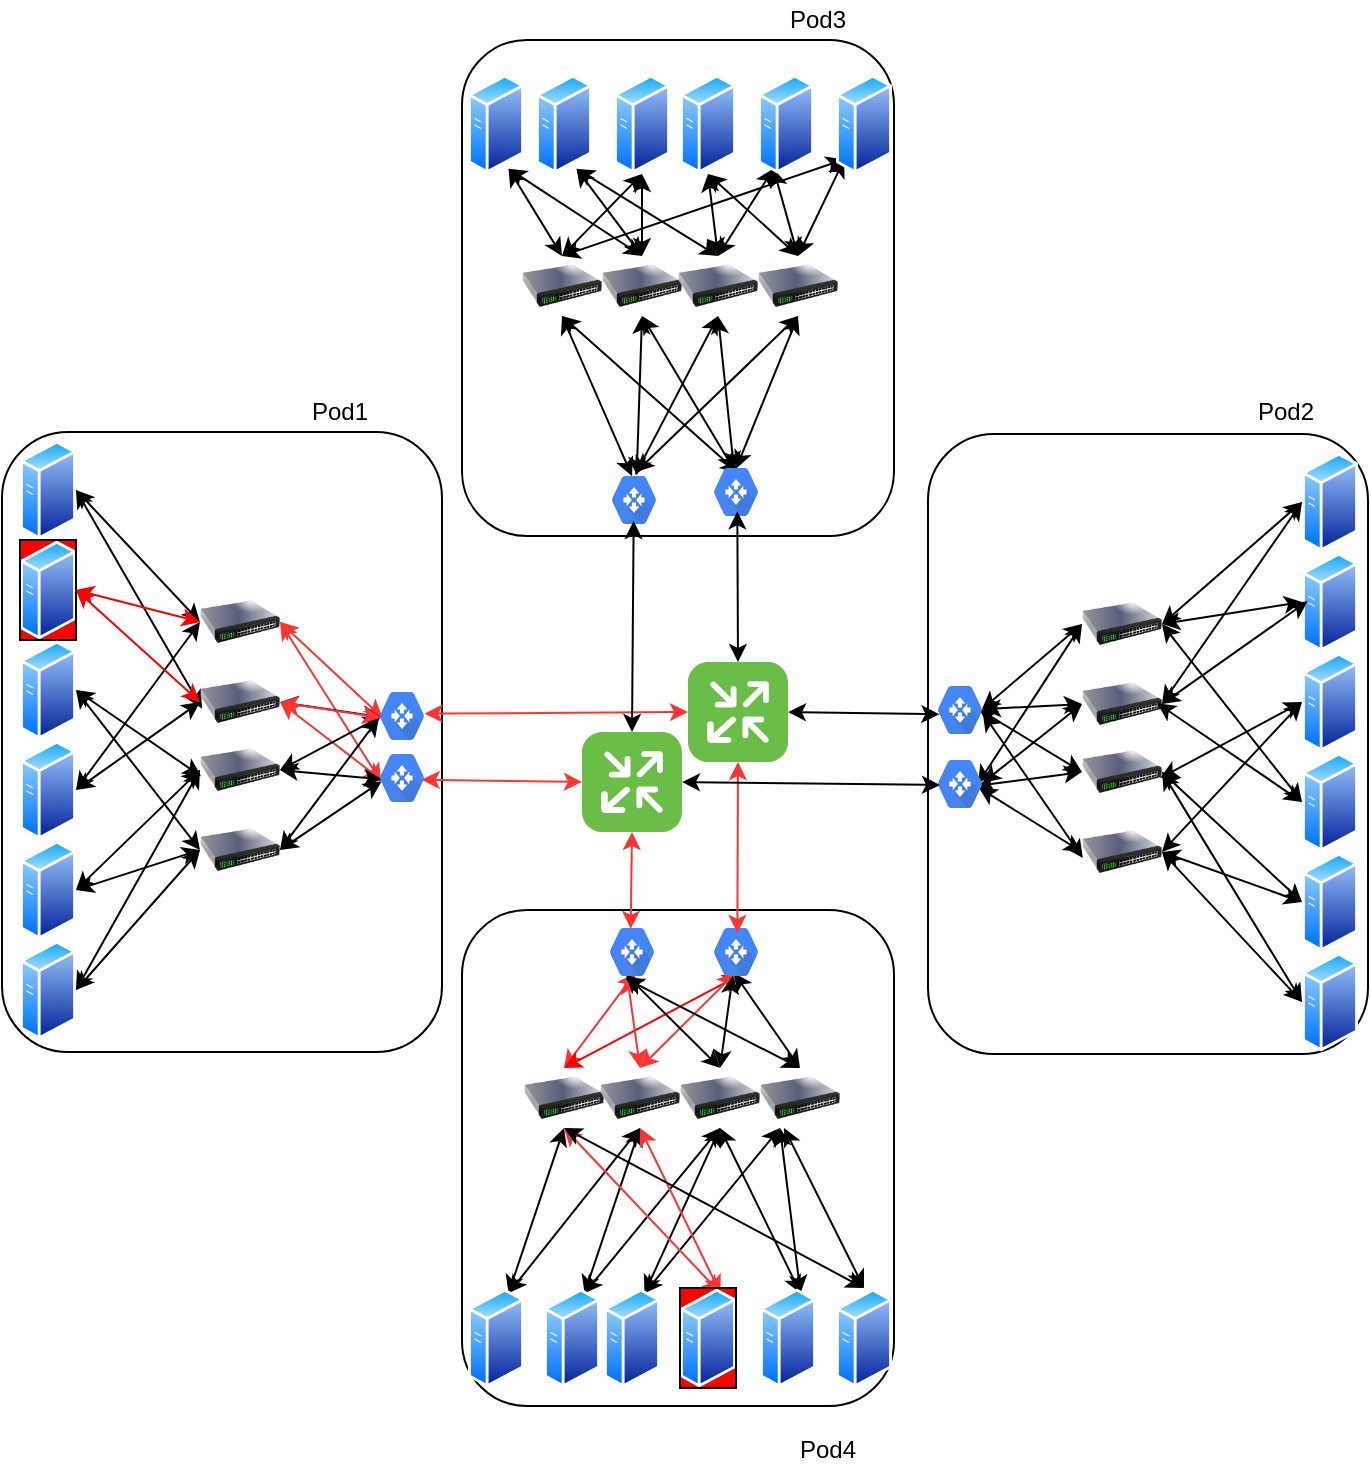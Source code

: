 <mxfile version="12.9.14" type="github"><diagram id="LazZ0856AOgm0Mk0mkKB" name="Page-1"><mxGraphModel dx="766" dy="450" grid="1" gridSize="10" guides="1" tooltips="1" connect="1" arrows="1" fold="1" page="1" pageScale="1" pageWidth="1100" pageHeight="850" math="0" shadow="0"><root><mxCell id="0"/><mxCell id="1" parent="0"/><mxCell id="WldnCuO-J827jdbrV1-G-248" value="" style="rounded=1;whiteSpace=wrap;html=1;fillColor=none;" parent="1" vertex="1"><mxGeometry x="635" y="262" width="220" height="310" as="geometry"/></mxCell><mxCell id="WldnCuO-J827jdbrV1-G-257" value="" style="rounded=1;whiteSpace=wrap;html=1;fillColor=none;" parent="1" vertex="1"><mxGeometry x="402" y="500" width="216" height="248" as="geometry"/></mxCell><mxCell id="WldnCuO-J827jdbrV1-G-247" value="" style="rounded=1;whiteSpace=wrap;html=1;fillColor=none;" parent="1" vertex="1"><mxGeometry x="172" y="261" width="220" height="310" as="geometry"/></mxCell><mxCell id="WldnCuO-J827jdbrV1-G-259" value="" style="rounded=1;whiteSpace=wrap;html=1;fillColor=none;" parent="1" vertex="1"><mxGeometry x="402" y="65" width="216" height="248" as="geometry"/></mxCell><mxCell id="WldnCuO-J827jdbrV1-G-24" style="rounded=0;orthogonalLoop=1;jettySize=auto;html=1;exitX=1;exitY=0.5;exitDx=0;exitDy=0;startArrow=classic;startFill=1;entryX=0;entryY=0.5;entryDx=0;entryDy=0;" parent="1" source="WldnCuO-J827jdbrV1-G-11" target="WldnCuO-J827jdbrV1-G-12" edge="1"><mxGeometry relative="1" as="geometry"><mxPoint x="376" y="431" as="targetPoint"/></mxGeometry></mxCell><mxCell id="WldnCuO-J827jdbrV1-G-26" style="edgeStyle=none;rounded=0;orthogonalLoop=1;jettySize=auto;html=1;exitX=1;exitY=0.5;exitDx=0;exitDy=0;entryX=0.025;entryY=0.611;entryDx=0;entryDy=0;startArrow=classic;startFill=1;entryPerimeter=0;" parent="1" source="WldnCuO-J827jdbrV1-G-11" target="WldnCuO-J827jdbrV1-G-13" edge="1"><mxGeometry relative="1" as="geometry"/></mxCell><mxCell id="WldnCuO-J827jdbrV1-G-11" value="" style="aspect=fixed;perimeter=ellipsePerimeter;html=1;align=center;shadow=0;dashed=0;spacingTop=3;image;image=img/lib/active_directory/generic_server.svg;" parent="1" vertex="1"><mxGeometry x="181" y="265" width="28.0" height="50" as="geometry"/></mxCell><mxCell id="WldnCuO-J827jdbrV1-G-84" style="edgeStyle=none;rounded=0;orthogonalLoop=1;jettySize=auto;html=1;exitX=1;exitY=0.5;exitDx=0;exitDy=0;entryX=0.057;entryY=0.534;entryDx=0;entryDy=0;entryPerimeter=0;startArrow=classic;startFill=1;strokeColor=#FF3333;" parent="1" source="WldnCuO-J827jdbrV1-G-12" target="WldnCuO-J827jdbrV1-G-82" edge="1"><mxGeometry relative="1" as="geometry"/></mxCell><mxCell id="WldnCuO-J827jdbrV1-G-85" style="edgeStyle=none;rounded=0;orthogonalLoop=1;jettySize=auto;html=1;exitX=1;exitY=0.5;exitDx=0;exitDy=0;entryX=0.025;entryY=0.578;entryDx=0;entryDy=0;entryPerimeter=0;startArrow=classic;startFill=1;strokeColor=#FF3333;" parent="1" source="WldnCuO-J827jdbrV1-G-12" target="WldnCuO-J827jdbrV1-G-83" edge="1"><mxGeometry relative="1" as="geometry"/></mxCell><mxCell id="WldnCuO-J827jdbrV1-G-86" style="edgeStyle=none;rounded=0;orthogonalLoop=1;jettySize=auto;html=1;exitX=1;exitY=0.5;exitDx=0;exitDy=0;entryX=0.025;entryY=0.524;entryDx=0;entryDy=0;entryPerimeter=0;startArrow=classic;startFill=1;" parent="1" source="WldnCuO-J827jdbrV1-G-13" target="WldnCuO-J827jdbrV1-G-82" edge="1"><mxGeometry relative="1" as="geometry"/></mxCell><mxCell id="WldnCuO-J827jdbrV1-G-87" style="edgeStyle=none;rounded=0;orthogonalLoop=1;jettySize=auto;html=1;exitX=1;exitY=0.5;exitDx=0;exitDy=0;entryX=0.057;entryY=0.558;entryDx=0;entryDy=0;entryPerimeter=0;startArrow=classic;startFill=1;strokeColor=#FF3333;" parent="1" source="WldnCuO-J827jdbrV1-G-13" target="WldnCuO-J827jdbrV1-G-83" edge="1"><mxGeometry relative="1" as="geometry"/></mxCell><mxCell id="WldnCuO-J827jdbrV1-G-13" value="" style="image;html=1;labelBackgroundColor=#ffffff;image=img/lib/clip_art/networking/Switch_128x128.png" parent="1" vertex="1"><mxGeometry x="271" y="381" width="40" height="30" as="geometry"/></mxCell><mxCell id="WldnCuO-J827jdbrV1-G-88" style="edgeStyle=none;rounded=0;orthogonalLoop=1;jettySize=auto;html=1;exitX=1;exitY=0.5;exitDx=0;exitDy=0;entryX=0.036;entryY=0.505;entryDx=0;entryDy=0;entryPerimeter=0;startArrow=classic;startFill=1;" parent="1" source="WldnCuO-J827jdbrV1-G-14" target="WldnCuO-J827jdbrV1-G-82" edge="1"><mxGeometry relative="1" as="geometry"/></mxCell><mxCell id="WldnCuO-J827jdbrV1-G-89" style="edgeStyle=none;rounded=0;orthogonalLoop=1;jettySize=auto;html=1;exitX=1;exitY=0.5;exitDx=0;exitDy=0;entryX=0.047;entryY=0.529;entryDx=0;entryDy=0;entryPerimeter=0;startArrow=classic;startFill=1;" parent="1" source="WldnCuO-J827jdbrV1-G-14" target="WldnCuO-J827jdbrV1-G-83" edge="1"><mxGeometry relative="1" as="geometry"/></mxCell><mxCell id="WldnCuO-J827jdbrV1-G-14" value="" style="image;html=1;labelBackgroundColor=#ffffff;image=img/lib/clip_art/networking/Switch_128x128.png" parent="1" vertex="1"><mxGeometry x="271" y="415" width="40" height="30" as="geometry"/></mxCell><mxCell id="WldnCuO-J827jdbrV1-G-90" style="edgeStyle=none;rounded=0;orthogonalLoop=1;jettySize=auto;html=1;exitX=1;exitY=0.5;exitDx=0;exitDy=0;entryX=-0.027;entryY=0.544;entryDx=0;entryDy=0;entryPerimeter=0;startArrow=classic;startFill=1;" parent="1" source="WldnCuO-J827jdbrV1-G-15" target="WldnCuO-J827jdbrV1-G-82" edge="1"><mxGeometry relative="1" as="geometry"/></mxCell><mxCell id="WldnCuO-J827jdbrV1-G-91" style="edgeStyle=none;rounded=0;orthogonalLoop=1;jettySize=auto;html=1;exitX=1;exitY=0.5;exitDx=0;exitDy=0;entryX=0.036;entryY=0.568;entryDx=0;entryDy=0;entryPerimeter=0;startArrow=classic;startFill=1;" parent="1" source="WldnCuO-J827jdbrV1-G-15" target="WldnCuO-J827jdbrV1-G-83" edge="1"><mxGeometry relative="1" as="geometry"/></mxCell><mxCell id="WldnCuO-J827jdbrV1-G-16" value="" style="aspect=fixed;perimeter=ellipsePerimeter;html=1;align=center;shadow=0;dashed=0;spacingTop=3;image;image=img/lib/active_directory/generic_server.svg;imageBorder=#000000;imageBackground=#FF0000;" parent="1" vertex="1"><mxGeometry x="181" y="315" width="28.0" height="50" as="geometry"/></mxCell><mxCell id="WldnCuO-J827jdbrV1-G-28" style="edgeStyle=none;rounded=0;orthogonalLoop=1;jettySize=auto;html=1;exitX=1;exitY=0.5;exitDx=0;exitDy=0;startArrow=classic;startFill=1;entryX=0.013;entryY=0.605;entryDx=0;entryDy=0;entryPerimeter=0;" parent="1" source="WldnCuO-J827jdbrV1-G-19" target="WldnCuO-J827jdbrV1-G-14" edge="1"><mxGeometry relative="1" as="geometry"><mxPoint x="446" y="431" as="targetPoint"/></mxGeometry></mxCell><mxCell id="WldnCuO-J827jdbrV1-G-29" style="edgeStyle=none;rounded=0;orthogonalLoop=1;jettySize=auto;html=1;exitX=1;exitY=0.5;exitDx=0;exitDy=0;entryX=0;entryY=0.5;entryDx=0;entryDy=0;startArrow=classic;startFill=1;" parent="1" source="WldnCuO-J827jdbrV1-G-19" target="WldnCuO-J827jdbrV1-G-15" edge="1"><mxGeometry relative="1" as="geometry"/></mxCell><mxCell id="WldnCuO-J827jdbrV1-G-19" value="" style="aspect=fixed;perimeter=ellipsePerimeter;html=1;align=center;shadow=0;dashed=0;spacingTop=3;image;image=img/lib/active_directory/generic_server.svg;" parent="1" vertex="1"><mxGeometry x="181" y="365" width="28.0" height="50" as="geometry"/></mxCell><mxCell id="WldnCuO-J827jdbrV1-G-30" style="edgeStyle=none;rounded=0;orthogonalLoop=1;jettySize=auto;html=1;exitX=1;exitY=0.5;exitDx=0;exitDy=0;entryX=0;entryY=0.5;entryDx=0;entryDy=0;startArrow=classic;startFill=1;" parent="1" source="WldnCuO-J827jdbrV1-G-20" target="WldnCuO-J827jdbrV1-G-12" edge="1"><mxGeometry relative="1" as="geometry"/></mxCell><mxCell id="WldnCuO-J827jdbrV1-G-32" style="edgeStyle=none;rounded=0;orthogonalLoop=1;jettySize=auto;html=1;exitX=1;exitY=0.5;exitDx=0;exitDy=0;entryX=0;entryY=0.5;entryDx=0;entryDy=0;startArrow=classic;startFill=1;" parent="1" source="WldnCuO-J827jdbrV1-G-20" target="WldnCuO-J827jdbrV1-G-13" edge="1"><mxGeometry relative="1" as="geometry"/></mxCell><mxCell id="WldnCuO-J827jdbrV1-G-20" value="" style="aspect=fixed;perimeter=ellipsePerimeter;html=1;align=center;shadow=0;dashed=0;spacingTop=3;image;image=img/lib/active_directory/generic_server.svg;" parent="1" vertex="1"><mxGeometry x="181" y="415" width="28.0" height="50" as="geometry"/></mxCell><mxCell id="WldnCuO-J827jdbrV1-G-34" style="edgeStyle=none;rounded=0;orthogonalLoop=1;jettySize=auto;html=1;exitX=1;exitY=0.5;exitDx=0;exitDy=0;entryX=0;entryY=0.5;entryDx=0;entryDy=0;startArrow=classic;startFill=1;" parent="1" source="WldnCuO-J827jdbrV1-G-21" target="WldnCuO-J827jdbrV1-G-14" edge="1"><mxGeometry relative="1" as="geometry"/></mxCell><mxCell id="WldnCuO-J827jdbrV1-G-35" style="edgeStyle=none;rounded=0;orthogonalLoop=1;jettySize=auto;html=1;exitX=1;exitY=0.5;exitDx=0;exitDy=0;entryX=0;entryY=0.5;entryDx=0;entryDy=0;startArrow=classic;startFill=1;" parent="1" source="WldnCuO-J827jdbrV1-G-21" target="WldnCuO-J827jdbrV1-G-15" edge="1"><mxGeometry relative="1" as="geometry"/></mxCell><mxCell id="WldnCuO-J827jdbrV1-G-21" value="" style="aspect=fixed;perimeter=ellipsePerimeter;html=1;align=center;shadow=0;dashed=0;spacingTop=3;image;image=img/lib/active_directory/generic_server.svg;" parent="1" vertex="1"><mxGeometry x="181" y="465" width="28.0" height="50" as="geometry"/></mxCell><mxCell id="WldnCuO-J827jdbrV1-G-37" style="edgeStyle=none;rounded=0;orthogonalLoop=1;jettySize=auto;html=1;exitX=1;exitY=0.5;exitDx=0;exitDy=0;startArrow=classic;startFill=1;entryX=0;entryY=0.5;entryDx=0;entryDy=0;" parent="1" source="WldnCuO-J827jdbrV1-G-22" target="WldnCuO-J827jdbrV1-G-14" edge="1"><mxGeometry relative="1" as="geometry"><mxPoint x="376" y="431" as="targetPoint"/></mxGeometry></mxCell><mxCell id="WldnCuO-J827jdbrV1-G-22" value="" style="aspect=fixed;perimeter=ellipsePerimeter;html=1;align=center;shadow=0;dashed=0;spacingTop=3;image;image=img/lib/active_directory/generic_server.svg;" parent="1" vertex="1"><mxGeometry x="181" y="515" width="28.0" height="50" as="geometry"/></mxCell><mxCell id="WldnCuO-J827jdbrV1-G-83" value="" style="shape=mxgraph.gcp.networking.cloud_router;html=1;fillColor=#4387FD;gradientColor=#4683EA;strokeColor=none;verticalLabelPosition=bottom;verticalAlign=top;align=center;" parent="1" vertex="1"><mxGeometry x="361" y="422" width="22" height="24" as="geometry"/></mxCell><mxCell id="WldnCuO-J827jdbrV1-G-124" style="rounded=0;orthogonalLoop=1;jettySize=auto;html=1;exitX=0.75;exitY=0;exitDx=0;exitDy=0;startArrow=classic;startFill=1;entryX=0.5;entryY=1;entryDx=0;entryDy=0;" parent="1" source="WldnCuO-J827jdbrV1-G-126" target="WldnCuO-J827jdbrV1-G-129" edge="1"><mxGeometry relative="1" as="geometry"><mxPoint x="453" y="609" as="targetPoint"/></mxGeometry></mxCell><mxCell id="WldnCuO-J827jdbrV1-G-125" style="edgeStyle=none;rounded=0;orthogonalLoop=1;jettySize=auto;html=1;exitX=0.75;exitY=0;exitDx=0;exitDy=0;entryX=0.5;entryY=1;entryDx=0;entryDy=0;startArrow=classic;startFill=1;" parent="1" source="WldnCuO-J827jdbrV1-G-126" target="WldnCuO-J827jdbrV1-G-132" edge="1"><mxGeometry relative="1" as="geometry"/></mxCell><mxCell id="WldnCuO-J827jdbrV1-G-126" value="" style="aspect=fixed;perimeter=ellipsePerimeter;html=1;align=center;shadow=0;dashed=0;spacingTop=3;image;image=img/lib/active_directory/generic_server.svg;" parent="1" vertex="1"><mxGeometry x="405" y="689" width="28.0" height="50" as="geometry"/></mxCell><mxCell id="WldnCuO-J827jdbrV1-G-127" style="edgeStyle=none;rounded=0;orthogonalLoop=1;jettySize=auto;html=1;exitX=0.5;exitY=0;exitDx=0;exitDy=0;entryX=0.577;entryY=0.938;entryDx=0;entryDy=0;entryPerimeter=0;startArrow=classic;startFill=1;strokeColor=#FF3333;" parent="1" source="WldnCuO-J827jdbrV1-G-129" target="WldnCuO-J827jdbrV1-G-154" edge="1"><mxGeometry relative="1" as="geometry"/></mxCell><mxCell id="WldnCuO-J827jdbrV1-G-128" style="edgeStyle=none;rounded=0;orthogonalLoop=1;jettySize=auto;html=1;exitX=0.5;exitY=0;exitDx=0;exitDy=0;entryX=0.613;entryY=0.967;entryDx=0;entryDy=0;entryPerimeter=0;startArrow=classic;startFill=1;strokeColor=#FF0000;" parent="1" source="WldnCuO-J827jdbrV1-G-129" target="WldnCuO-J827jdbrV1-G-155" edge="1"><mxGeometry relative="1" as="geometry"/></mxCell><mxCell id="WldnCuO-J827jdbrV1-G-129" value="" style="image;html=1;labelBackgroundColor=#ffffff;image=img/lib/clip_art/networking/Switch_128x128.png" parent="1" vertex="1"><mxGeometry x="433" y="579" width="40" height="30" as="geometry"/></mxCell><mxCell id="WldnCuO-J827jdbrV1-G-130" style="edgeStyle=none;rounded=0;orthogonalLoop=1;jettySize=auto;html=1;exitX=0.5;exitY=0;exitDx=0;exitDy=0;entryX=0.389;entryY=0.996;entryDx=0;entryDy=0;entryPerimeter=0;startArrow=classic;startFill=1;strokeColor=#FF3333;" parent="1" source="WldnCuO-J827jdbrV1-G-132" target="WldnCuO-J827jdbrV1-G-154" edge="1"><mxGeometry relative="1" as="geometry"/></mxCell><mxCell id="WldnCuO-J827jdbrV1-G-131" style="edgeStyle=none;rounded=0;orthogonalLoop=1;jettySize=auto;html=1;exitX=0.5;exitY=0;exitDx=0;exitDy=0;entryX=0.487;entryY=0.938;entryDx=0;entryDy=0;entryPerimeter=0;startArrow=classic;startFill=1;strokeColor=#FF3333;" parent="1" source="WldnCuO-J827jdbrV1-G-132" target="WldnCuO-J827jdbrV1-G-155" edge="1"><mxGeometry relative="1" as="geometry"/></mxCell><mxCell id="WldnCuO-J827jdbrV1-G-132" value="" style="image;html=1;labelBackgroundColor=#ffffff;image=img/lib/clip_art/networking/Switch_128x128.png" parent="1" vertex="1"><mxGeometry x="471" y="579" width="40" height="30" as="geometry"/></mxCell><mxCell id="WldnCuO-J827jdbrV1-G-133" style="edgeStyle=none;rounded=0;orthogonalLoop=1;jettySize=auto;html=1;exitX=0.5;exitY=0;exitDx=0;exitDy=0;entryX=0.357;entryY=0.967;entryDx=0;entryDy=0;entryPerimeter=0;startArrow=classic;startFill=1;" parent="1" source="WldnCuO-J827jdbrV1-G-135" target="WldnCuO-J827jdbrV1-G-154" edge="1"><mxGeometry relative="1" as="geometry"/></mxCell><mxCell id="WldnCuO-J827jdbrV1-G-134" style="edgeStyle=none;rounded=0;orthogonalLoop=1;jettySize=auto;html=1;exitX=0.5;exitY=0;exitDx=0;exitDy=0;entryX=0.425;entryY=0.996;entryDx=0;entryDy=0;entryPerimeter=0;startArrow=classic;startFill=1;" parent="1" source="WldnCuO-J827jdbrV1-G-135" target="WldnCuO-J827jdbrV1-G-155" edge="1"><mxGeometry relative="1" as="geometry"/></mxCell><mxCell id="WldnCuO-J827jdbrV1-G-135" value="" style="image;html=1;labelBackgroundColor=#ffffff;image=img/lib/clip_art/networking/Switch_128x128.png" parent="1" vertex="1"><mxGeometry x="511" y="579" width="40" height="30" as="geometry"/></mxCell><mxCell id="WldnCuO-J827jdbrV1-G-136" style="edgeStyle=none;rounded=0;orthogonalLoop=1;jettySize=auto;html=1;exitX=0.5;exitY=0;exitDx=0;exitDy=0;entryX=0.357;entryY=1.053;entryDx=0;entryDy=0;entryPerimeter=0;startArrow=classic;startFill=1;" parent="1" source="WldnCuO-J827jdbrV1-G-138" target="WldnCuO-J827jdbrV1-G-154" edge="1"><mxGeometry relative="1" as="geometry"/></mxCell><mxCell id="WldnCuO-J827jdbrV1-G-137" style="edgeStyle=none;rounded=0;orthogonalLoop=1;jettySize=auto;html=1;exitX=0.5;exitY=0;exitDx=0;exitDy=0;entryX=0.456;entryY=0.938;entryDx=0;entryDy=0;entryPerimeter=0;startArrow=classic;startFill=1;" parent="1" source="WldnCuO-J827jdbrV1-G-138" target="WldnCuO-J827jdbrV1-G-155" edge="1"><mxGeometry relative="1" as="geometry"/></mxCell><mxCell id="WldnCuO-J827jdbrV1-G-138" value="" style="image;html=1;labelBackgroundColor=#ffffff;image=img/lib/clip_art/networking/Switch_128x128.png" parent="1" vertex="1"><mxGeometry x="551" y="579" width="40" height="30" as="geometry"/></mxCell><mxCell id="WldnCuO-J827jdbrV1-G-139" style="edgeStyle=none;rounded=0;orthogonalLoop=1;jettySize=auto;html=1;exitX=0.75;exitY=0;exitDx=0;exitDy=0;startArrow=classic;startFill=1;" parent="1" source="WldnCuO-J827jdbrV1-G-141" edge="1"><mxGeometry relative="1" as="geometry"><mxPoint x="491" y="609" as="targetPoint"/></mxGeometry></mxCell><mxCell id="WldnCuO-J827jdbrV1-G-140" style="edgeStyle=none;rounded=0;orthogonalLoop=1;jettySize=auto;html=1;exitX=0.75;exitY=0;exitDx=0;exitDy=0;entryX=0.5;entryY=1;entryDx=0;entryDy=0;startArrow=classic;startFill=1;" parent="1" source="WldnCuO-J827jdbrV1-G-141" target="WldnCuO-J827jdbrV1-G-135" edge="1"><mxGeometry relative="1" as="geometry"/></mxCell><mxCell id="WldnCuO-J827jdbrV1-G-141" value="" style="aspect=fixed;perimeter=ellipsePerimeter;html=1;align=center;shadow=0;dashed=0;spacingTop=3;image;image=img/lib/active_directory/generic_server.svg;" parent="1" vertex="1"><mxGeometry x="443" y="689" width="28.0" height="50" as="geometry"/></mxCell><mxCell id="WldnCuO-J827jdbrV1-G-142" style="edgeStyle=none;rounded=0;orthogonalLoop=1;jettySize=auto;html=1;exitX=0.75;exitY=0;exitDx=0;exitDy=0;startArrow=classic;startFill=1;entryX=0.5;entryY=1;entryDx=0;entryDy=0;" parent="1" source="WldnCuO-J827jdbrV1-G-144" target="WldnCuO-J827jdbrV1-G-135" edge="1"><mxGeometry relative="1" as="geometry"><mxPoint x="523" y="609" as="targetPoint"/></mxGeometry></mxCell><mxCell id="WldnCuO-J827jdbrV1-G-143" style="edgeStyle=none;rounded=0;orthogonalLoop=1;jettySize=auto;html=1;exitX=0.75;exitY=0;exitDx=0;exitDy=0;entryX=0.25;entryY=1;entryDx=0;entryDy=0;startArrow=classic;startFill=1;" parent="1" source="WldnCuO-J827jdbrV1-G-144" target="WldnCuO-J827jdbrV1-G-138" edge="1"><mxGeometry relative="1" as="geometry"/></mxCell><mxCell id="WldnCuO-J827jdbrV1-G-144" value="" style="aspect=fixed;perimeter=ellipsePerimeter;html=1;align=center;shadow=0;dashed=0;spacingTop=3;image;image=img/lib/active_directory/generic_server.svg;" parent="1" vertex="1"><mxGeometry x="473" y="689" width="28.0" height="50" as="geometry"/></mxCell><mxCell id="WldnCuO-J827jdbrV1-G-145" style="edgeStyle=none;rounded=0;orthogonalLoop=1;jettySize=auto;html=1;exitX=0.75;exitY=0;exitDx=0;exitDy=0;entryX=0.5;entryY=1;entryDx=0;entryDy=0;startArrow=classic;startFill=1;strokeColor=#FF3333;" parent="1" source="WldnCuO-J827jdbrV1-G-147" target="WldnCuO-J827jdbrV1-G-129" edge="1"><mxGeometry relative="1" as="geometry"/></mxCell><mxCell id="WldnCuO-J827jdbrV1-G-146" style="edgeStyle=none;rounded=0;orthogonalLoop=1;jettySize=auto;html=1;exitX=0.75;exitY=0;exitDx=0;exitDy=0;entryX=0.5;entryY=1;entryDx=0;entryDy=0;startArrow=classic;startFill=1;strokeColor=#FF3333;" parent="1" source="WldnCuO-J827jdbrV1-G-147" target="WldnCuO-J827jdbrV1-G-132" edge="1"><mxGeometry relative="1" as="geometry"/></mxCell><mxCell id="WldnCuO-J827jdbrV1-G-147" value="" style="aspect=fixed;perimeter=ellipsePerimeter;html=1;align=center;shadow=0;dashed=0;spacingTop=3;image;image=img/lib/active_directory/generic_server.svg;imageBackground=#FF0000;imageBorder=#000000;" parent="1" vertex="1"><mxGeometry x="511" y="689" width="28.0" height="50" as="geometry"/></mxCell><mxCell id="WldnCuO-J827jdbrV1-G-148" style="edgeStyle=none;rounded=0;orthogonalLoop=1;jettySize=auto;html=1;exitX=0.75;exitY=0;exitDx=0;exitDy=0;entryX=0.5;entryY=1;entryDx=0;entryDy=0;startArrow=classic;startFill=1;" parent="1" source="WldnCuO-J827jdbrV1-G-150" target="WldnCuO-J827jdbrV1-G-135" edge="1"><mxGeometry relative="1" as="geometry"/></mxCell><mxCell id="WldnCuO-J827jdbrV1-G-149" style="edgeStyle=none;rounded=0;orthogonalLoop=1;jettySize=auto;html=1;exitX=0.75;exitY=0;exitDx=0;exitDy=0;entryX=0.25;entryY=1;entryDx=0;entryDy=0;startArrow=classic;startFill=1;" parent="1" source="WldnCuO-J827jdbrV1-G-150" target="WldnCuO-J827jdbrV1-G-138" edge="1"><mxGeometry relative="1" as="geometry"/></mxCell><mxCell id="WldnCuO-J827jdbrV1-G-150" value="" style="aspect=fixed;perimeter=ellipsePerimeter;html=1;align=center;shadow=0;dashed=0;spacingTop=3;image;image=img/lib/active_directory/generic_server.svg;" parent="1" vertex="1"><mxGeometry x="551" y="689" width="28.0" height="50" as="geometry"/></mxCell><mxCell id="WldnCuO-J827jdbrV1-G-151" style="edgeStyle=none;rounded=0;orthogonalLoop=1;jettySize=auto;html=1;exitX=0.5;exitY=0;exitDx=0;exitDy=0;startArrow=classic;startFill=1;" parent="1" source="WldnCuO-J827jdbrV1-G-153" edge="1"><mxGeometry relative="1" as="geometry"><mxPoint x="563" y="609" as="targetPoint"/></mxGeometry></mxCell><mxCell id="WldnCuO-J827jdbrV1-G-152" style="edgeStyle=none;rounded=0;orthogonalLoop=1;jettySize=auto;html=1;exitX=0.5;exitY=0;exitDx=0;exitDy=0;startArrow=classic;startFill=1;" parent="1" source="WldnCuO-J827jdbrV1-G-153" edge="1"><mxGeometry relative="1" as="geometry"><mxPoint x="453" y="609" as="targetPoint"/></mxGeometry></mxCell><mxCell id="WldnCuO-J827jdbrV1-G-153" value="" style="aspect=fixed;perimeter=ellipsePerimeter;html=1;align=center;shadow=0;dashed=0;spacingTop=3;image;image=img/lib/active_directory/generic_server.svg;" parent="1" vertex="1"><mxGeometry x="589" y="689" width="28.0" height="50" as="geometry"/></mxCell><mxCell id="WldnCuO-J827jdbrV1-G-154" value="" style="shape=mxgraph.gcp.networking.cloud_router;html=1;fillColor=#4387FD;gradientColor=#4683EA;strokeColor=none;verticalLabelPosition=bottom;verticalAlign=top;align=center;" parent="1" vertex="1"><mxGeometry x="476" y="509" width="22" height="24" as="geometry"/></mxCell><mxCell id="WldnCuO-J827jdbrV1-G-155" value="" style="shape=mxgraph.gcp.networking.cloud_router;html=1;fillColor=#4387FD;gradientColor=#4683EA;strokeColor=none;verticalLabelPosition=bottom;verticalAlign=top;align=center;" parent="1" vertex="1"><mxGeometry x="528" y="509" width="22" height="24" as="geometry"/></mxCell><mxCell id="WldnCuO-J827jdbrV1-G-156" style="rounded=0;orthogonalLoop=1;jettySize=auto;html=1;exitX=0.75;exitY=1;exitDx=0;exitDy=0;startArrow=classic;startFill=1;entryX=0.5;entryY=0;entryDx=0;entryDy=0;" parent="1" source="WldnCuO-J827jdbrV1-G-158" target="WldnCuO-J827jdbrV1-G-161" edge="1"><mxGeometry relative="1" as="geometry"><mxPoint x="468" y="173" as="targetPoint"/></mxGeometry></mxCell><mxCell id="WldnCuO-J827jdbrV1-G-157" style="edgeStyle=none;rounded=0;orthogonalLoop=1;jettySize=auto;html=1;exitX=0.75;exitY=1;exitDx=0;exitDy=0;startArrow=classic;startFill=1;entryX=0.5;entryY=0;entryDx=0;entryDy=0;" parent="1" source="WldnCuO-J827jdbrV1-G-158" target="WldnCuO-J827jdbrV1-G-164" edge="1"><mxGeometry relative="1" as="geometry"><mxPoint x="496" y="183" as="targetPoint"/></mxGeometry></mxCell><mxCell id="WldnCuO-J827jdbrV1-G-158" value="" style="aspect=fixed;perimeter=ellipsePerimeter;html=1;align=center;shadow=0;dashed=0;spacingTop=3;image;image=img/lib/active_directory/generic_server.svg;" parent="1" vertex="1"><mxGeometry x="405" y="82" width="28.0" height="50" as="geometry"/></mxCell><mxCell id="WldnCuO-J827jdbrV1-G-159" style="edgeStyle=none;rounded=0;orthogonalLoop=1;jettySize=auto;html=1;exitX=0.5;exitY=1;exitDx=0;exitDy=0;startArrow=classic;startFill=1;" parent="1" source="WldnCuO-J827jdbrV1-G-161" edge="1"><mxGeometry relative="1" as="geometry"><mxPoint x="487" y="283" as="targetPoint"/></mxGeometry></mxCell><mxCell id="WldnCuO-J827jdbrV1-G-160" style="edgeStyle=none;rounded=0;orthogonalLoop=1;jettySize=auto;html=1;exitX=0.5;exitY=1;exitDx=0;exitDy=0;entryX=0.561;entryY=0.111;entryDx=0;entryDy=0;entryPerimeter=0;startArrow=classic;startFill=1;" parent="1" source="WldnCuO-J827jdbrV1-G-161" target="WldnCuO-J827jdbrV1-G-187" edge="1"><mxGeometry relative="1" as="geometry"/></mxCell><mxCell id="WldnCuO-J827jdbrV1-G-161" value="" style="image;html=1;labelBackgroundColor=#ffffff;image=img/lib/clip_art/networking/Switch_128x128.png" parent="1" vertex="1"><mxGeometry x="432" y="173" width="40" height="30" as="geometry"/></mxCell><mxCell id="WldnCuO-J827jdbrV1-G-162" style="edgeStyle=none;rounded=0;orthogonalLoop=1;jettySize=auto;html=1;exitX=0.5;exitY=1;exitDx=0;exitDy=0;entryX=0.561;entryY=-0.014;entryDx=0;entryDy=0;entryPerimeter=0;startArrow=classic;startFill=1;" parent="1" source="WldnCuO-J827jdbrV1-G-164" target="WldnCuO-J827jdbrV1-G-186" edge="1"><mxGeometry relative="1" as="geometry"/></mxCell><mxCell id="WldnCuO-J827jdbrV1-G-163" style="edgeStyle=none;rounded=0;orthogonalLoop=1;jettySize=auto;html=1;exitX=0.5;exitY=1;exitDx=0;exitDy=0;entryX=0.47;entryY=0.056;entryDx=0;entryDy=0;entryPerimeter=0;startArrow=classic;startFill=1;" parent="1" source="WldnCuO-J827jdbrV1-G-164" target="WldnCuO-J827jdbrV1-G-187" edge="1"><mxGeometry relative="1" as="geometry"/></mxCell><mxCell id="WldnCuO-J827jdbrV1-G-164" value="" style="image;html=1;labelBackgroundColor=#ffffff;image=img/lib/clip_art/networking/Switch_128x128.png" parent="1" vertex="1"><mxGeometry x="472" y="173" width="40" height="30" as="geometry"/></mxCell><mxCell id="WldnCuO-J827jdbrV1-G-165" style="edgeStyle=none;rounded=0;orthogonalLoop=1;jettySize=auto;html=1;exitX=0.5;exitY=1;exitDx=0;exitDy=0;entryX=0.53;entryY=-0.028;entryDx=0;entryDy=0;entryPerimeter=0;startArrow=classic;startFill=1;" parent="1" source="WldnCuO-J827jdbrV1-G-167" target="WldnCuO-J827jdbrV1-G-186" edge="1"><mxGeometry relative="1" as="geometry"/></mxCell><mxCell id="WldnCuO-J827jdbrV1-G-166" style="edgeStyle=none;rounded=0;orthogonalLoop=1;jettySize=auto;html=1;exitX=0.5;exitY=1;exitDx=0;exitDy=0;entryX=0.455;entryY=0.028;entryDx=0;entryDy=0;entryPerimeter=0;startArrow=classic;startFill=1;" parent="1" source="WldnCuO-J827jdbrV1-G-167" target="WldnCuO-J827jdbrV1-G-187" edge="1"><mxGeometry relative="1" as="geometry"/></mxCell><mxCell id="WldnCuO-J827jdbrV1-G-167" value="" style="image;html=1;labelBackgroundColor=#ffffff;image=img/lib/clip_art/networking/Switch_128x128.png" parent="1" vertex="1"><mxGeometry x="510" y="173" width="40" height="30" as="geometry"/></mxCell><mxCell id="WldnCuO-J827jdbrV1-G-168" style="edgeStyle=none;rounded=0;orthogonalLoop=1;jettySize=auto;html=1;exitX=0.5;exitY=1;exitDx=0;exitDy=0;startArrow=classic;startFill=1;" parent="1" source="WldnCuO-J827jdbrV1-G-170" edge="1"><mxGeometry relative="1" as="geometry"><mxPoint x="489" y="281" as="targetPoint"/></mxGeometry></mxCell><mxCell id="WldnCuO-J827jdbrV1-G-169" style="edgeStyle=none;rounded=0;orthogonalLoop=1;jettySize=auto;html=1;exitX=0.5;exitY=1;exitDx=0;exitDy=0;entryX=0.5;entryY=0.014;entryDx=0;entryDy=0;entryPerimeter=0;startArrow=classic;startFill=1;" parent="1" source="WldnCuO-J827jdbrV1-G-170" target="WldnCuO-J827jdbrV1-G-187" edge="1"><mxGeometry relative="1" as="geometry"/></mxCell><mxCell id="WldnCuO-J827jdbrV1-G-170" value="" style="image;html=1;labelBackgroundColor=#ffffff;image=img/lib/clip_art/networking/Switch_128x128.png" parent="1" vertex="1"><mxGeometry x="550" y="173" width="40" height="30" as="geometry"/></mxCell><mxCell id="WldnCuO-J827jdbrV1-G-171" style="edgeStyle=none;rounded=0;orthogonalLoop=1;jettySize=auto;html=1;exitX=0.75;exitY=1;exitDx=0;exitDy=0;startArrow=classic;startFill=1;entryX=0.5;entryY=0;entryDx=0;entryDy=0;" parent="1" source="WldnCuO-J827jdbrV1-G-173" target="WldnCuO-J827jdbrV1-G-164" edge="1"><mxGeometry relative="1" as="geometry"><mxPoint x="506" y="203" as="targetPoint"/></mxGeometry></mxCell><mxCell id="WldnCuO-J827jdbrV1-G-172" style="edgeStyle=none;rounded=0;orthogonalLoop=1;jettySize=auto;html=1;exitX=0.75;exitY=1;exitDx=0;exitDy=0;entryX=0.5;entryY=0;entryDx=0;entryDy=0;startArrow=classic;startFill=1;" parent="1" source="WldnCuO-J827jdbrV1-G-173" target="WldnCuO-J827jdbrV1-G-167" edge="1"><mxGeometry relative="1" as="geometry"/></mxCell><mxCell id="WldnCuO-J827jdbrV1-G-173" value="" style="aspect=fixed;perimeter=ellipsePerimeter;html=1;align=center;shadow=0;dashed=0;spacingTop=3;image;image=img/lib/active_directory/generic_server.svg;" parent="1" vertex="1"><mxGeometry x="439" y="82" width="28.0" height="50" as="geometry"/></mxCell><mxCell id="WldnCuO-J827jdbrV1-G-174" style="edgeStyle=none;rounded=0;orthogonalLoop=1;jettySize=auto;html=1;exitX=0.5;exitY=1;exitDx=0;exitDy=0;startArrow=classic;startFill=1;entryX=0.5;entryY=0;entryDx=0;entryDy=0;" parent="1" source="WldnCuO-J827jdbrV1-G-176" target="WldnCuO-J827jdbrV1-G-167" edge="1"><mxGeometry relative="1" as="geometry"><mxPoint x="538" y="203" as="targetPoint"/></mxGeometry></mxCell><mxCell id="WldnCuO-J827jdbrV1-G-175" style="edgeStyle=none;rounded=0;orthogonalLoop=1;jettySize=auto;html=1;exitX=0.5;exitY=1;exitDx=0;exitDy=0;entryX=0.5;entryY=0;entryDx=0;entryDy=0;startArrow=classic;startFill=1;" parent="1" source="WldnCuO-J827jdbrV1-G-176" target="WldnCuO-J827jdbrV1-G-170" edge="1"><mxGeometry relative="1" as="geometry"/></mxCell><mxCell id="WldnCuO-J827jdbrV1-G-176" value="" style="aspect=fixed;perimeter=ellipsePerimeter;html=1;align=center;shadow=0;dashed=0;spacingTop=3;image;image=img/lib/active_directory/generic_server.svg;" parent="1" vertex="1"><mxGeometry x="511" y="82" width="28.0" height="50" as="geometry"/></mxCell><mxCell id="WldnCuO-J827jdbrV1-G-177" style="edgeStyle=none;rounded=0;orthogonalLoop=1;jettySize=auto;html=1;exitX=0.5;exitY=1;exitDx=0;exitDy=0;entryX=0.5;entryY=0;entryDx=0;entryDy=0;startArrow=classic;startFill=1;" parent="1" source="WldnCuO-J827jdbrV1-G-179" target="WldnCuO-J827jdbrV1-G-161" edge="1"><mxGeometry relative="1" as="geometry"/></mxCell><mxCell id="WldnCuO-J827jdbrV1-G-178" style="edgeStyle=none;rounded=0;orthogonalLoop=1;jettySize=auto;html=1;exitX=0.5;exitY=1;exitDx=0;exitDy=0;startArrow=classic;startFill=1;entryX=0.5;entryY=0;entryDx=0;entryDy=0;" parent="1" source="WldnCuO-J827jdbrV1-G-179" target="WldnCuO-J827jdbrV1-G-164" edge="1"><mxGeometry relative="1" as="geometry"><mxPoint x="506" y="173" as="targetPoint"/></mxGeometry></mxCell><mxCell id="WldnCuO-J827jdbrV1-G-179" value="" style="aspect=fixed;perimeter=ellipsePerimeter;html=1;align=center;shadow=0;dashed=0;spacingTop=3;image;image=img/lib/active_directory/generic_server.svg;" parent="1" vertex="1"><mxGeometry x="478" y="82" width="28.0" height="50" as="geometry"/></mxCell><mxCell id="WldnCuO-J827jdbrV1-G-180" style="edgeStyle=none;rounded=0;orthogonalLoop=1;jettySize=auto;html=1;exitX=0.25;exitY=1;exitDx=0;exitDy=0;entryX=0.5;entryY=0;entryDx=0;entryDy=0;startArrow=classic;startFill=1;" parent="1" source="WldnCuO-J827jdbrV1-G-182" target="WldnCuO-J827jdbrV1-G-167" edge="1"><mxGeometry relative="1" as="geometry"/></mxCell><mxCell id="WldnCuO-J827jdbrV1-G-181" style="edgeStyle=none;rounded=0;orthogonalLoop=1;jettySize=auto;html=1;exitX=0.25;exitY=1;exitDx=0;exitDy=0;entryX=0.5;entryY=0;entryDx=0;entryDy=0;startArrow=classic;startFill=1;" parent="1" source="WldnCuO-J827jdbrV1-G-182" target="WldnCuO-J827jdbrV1-G-170" edge="1"><mxGeometry relative="1" as="geometry"/></mxCell><mxCell id="WldnCuO-J827jdbrV1-G-182" value="" style="aspect=fixed;perimeter=ellipsePerimeter;html=1;align=center;shadow=0;dashed=0;spacingTop=3;image;image=img/lib/active_directory/generic_server.svg;" parent="1" vertex="1"><mxGeometry x="550" y="82" width="28.0" height="50" as="geometry"/></mxCell><mxCell id="WldnCuO-J827jdbrV1-G-183" style="edgeStyle=none;rounded=0;orthogonalLoop=1;jettySize=auto;html=1;exitX=0;exitY=1;exitDx=0;exitDy=0;startArrow=classic;startFill=1;entryX=0.5;entryY=0;entryDx=0;entryDy=0;" parent="1" source="WldnCuO-J827jdbrV1-G-185" target="WldnCuO-J827jdbrV1-G-170" edge="1"><mxGeometry relative="1" as="geometry"><mxPoint x="578" y="203" as="targetPoint"/></mxGeometry></mxCell><mxCell id="WldnCuO-J827jdbrV1-G-184" style="edgeStyle=none;rounded=0;orthogonalLoop=1;jettySize=auto;html=1;exitX=0;exitY=1;exitDx=0;exitDy=0;startArrow=classic;startFill=1;entryX=0.5;entryY=0;entryDx=0;entryDy=0;" parent="1" source="WldnCuO-J827jdbrV1-G-185" target="WldnCuO-J827jdbrV1-G-161" edge="1"><mxGeometry relative="1" as="geometry"><mxPoint x="468" y="203" as="targetPoint"/></mxGeometry></mxCell><mxCell id="WldnCuO-J827jdbrV1-G-185" value="" style="aspect=fixed;perimeter=ellipsePerimeter;html=1;align=center;shadow=0;dashed=0;spacingTop=3;image;image=img/lib/active_directory/generic_server.svg;" parent="1" vertex="1"><mxGeometry x="589" y="82" width="28.0" height="50" as="geometry"/></mxCell><mxCell id="WldnCuO-J827jdbrV1-G-186" value="" style="shape=mxgraph.gcp.networking.cloud_router;html=1;fillColor=#4387FD;gradientColor=#4683EA;strokeColor=none;verticalLabelPosition=bottom;verticalAlign=top;align=center;" parent="1" vertex="1"><mxGeometry x="477" y="283" width="22" height="24" as="geometry"/></mxCell><mxCell id="WldnCuO-J827jdbrV1-G-187" value="" style="shape=mxgraph.gcp.networking.cloud_router;html=1;fillColor=#4387FD;gradientColor=#4683EA;strokeColor=none;verticalLabelPosition=bottom;verticalAlign=top;align=center;" parent="1" vertex="1"><mxGeometry x="528" y="279" width="22" height="24" as="geometry"/></mxCell><mxCell id="WldnCuO-J827jdbrV1-G-191" value="" style="verticalLabelPosition=bottom;html=1;fillColor=#6ABD46;verticalAlign=top;align=center;points=[[0.06,0.06,0],[0.94,0.06,0],[0.94,0.94,0],[0.06,0.94,0],[0.25,0,0],[0.5,0,0],[0.75,0,0],[1,0.25,0],[1,0.5,0],[1,0.75,0],[0.75,1,0],[0.5,1,0],[0.25,1,0],[0,0.75,0],[0,0.5,0],[0,0.25,0]];pointerEvents=1;shape=mxgraph.cisco_safe.architecture.router;" parent="1" vertex="1"><mxGeometry x="462" y="411" width="50" height="50" as="geometry"/></mxCell><mxCell id="WldnCuO-J827jdbrV1-G-192" value="" style="verticalLabelPosition=bottom;html=1;fillColor=#6ABD46;verticalAlign=top;align=center;points=[[0.06,0.06,0],[0.94,0.06,0],[0.94,0.94,0],[0.06,0.94,0],[0.25,0,0],[0.5,0,0],[0.75,0,0],[1,0.25,0],[1,0.5,0],[1,0.75,0],[0.75,1,0],[0.5,1,0],[0.25,1,0],[0,0.75,0],[0,0.5,0],[0,0.25,0]];pointerEvents=1;shape=mxgraph.cisco_safe.architecture.router;" parent="1" vertex="1"><mxGeometry x="515" y="376" width="50" height="50" as="geometry"/></mxCell><mxCell id="WldnCuO-J827jdbrV1-G-197" value="" style="endArrow=classic;startArrow=classic;html=1;entryX=0;entryY=0.5;entryDx=0;entryDy=0;entryPerimeter=0;exitX=0.948;exitY=0.536;exitDx=0;exitDy=0;exitPerimeter=0;strokeColor=#FF3333;" parent="1" source="WldnCuO-J827jdbrV1-G-83" target="WldnCuO-J827jdbrV1-G-191" edge="1"><mxGeometry width="50" height="50" relative="1" as="geometry"><mxPoint x="265" y="361" as="sourcePoint"/><mxPoint x="315" y="311" as="targetPoint"/></mxGeometry></mxCell><mxCell id="WldnCuO-J827jdbrV1-G-198" value="" style="endArrow=classic;startArrow=classic;html=1;entryX=0;entryY=0.5;entryDx=0;entryDy=0;entryPerimeter=0;exitX=1.013;exitY=0.452;exitDx=0;exitDy=0;exitPerimeter=0;strokeColor=#FF3333;" parent="1" source="WldnCuO-J827jdbrV1-G-82" target="WldnCuO-J827jdbrV1-G-192" edge="1"><mxGeometry width="50" height="50" relative="1" as="geometry"><mxPoint x="265" y="361" as="sourcePoint"/><mxPoint x="315" y="311" as="targetPoint"/></mxGeometry></mxCell><mxCell id="WldnCuO-J827jdbrV1-G-199" value="" style="endArrow=classic;startArrow=classic;html=1;entryX=0.492;entryY=0.938;entryDx=0;entryDy=0;entryPerimeter=0;exitX=0.5;exitY=0;exitDx=0;exitDy=0;exitPerimeter=0;" parent="1" source="WldnCuO-J827jdbrV1-G-191" target="WldnCuO-J827jdbrV1-G-186" edge="1"><mxGeometry width="50" height="50" relative="1" as="geometry"><mxPoint x="275" y="401" as="sourcePoint"/><mxPoint x="325" y="351" as="targetPoint"/></mxGeometry></mxCell><mxCell id="WldnCuO-J827jdbrV1-G-200" value="" style="endArrow=classic;startArrow=classic;html=1;entryX=0.47;entryY=0.019;entryDx=0;entryDy=0;entryPerimeter=0;exitX=0.5;exitY=1;exitDx=0;exitDy=0;exitPerimeter=0;strokeColor=#FF3333;" parent="1" source="WldnCuO-J827jdbrV1-G-191" target="WldnCuO-J827jdbrV1-G-154" edge="1"><mxGeometry width="50" height="50" relative="1" as="geometry"><mxPoint x="495" y="391" as="sourcePoint"/><mxPoint x="494.824" y="323.512" as="targetPoint"/></mxGeometry></mxCell><mxCell id="WldnCuO-J827jdbrV1-G-201" value="" style="endArrow=classic;startArrow=classic;html=1;entryX=0.531;entryY=0.102;entryDx=0;entryDy=0;entryPerimeter=0;exitX=0.5;exitY=1;exitDx=0;exitDy=0;exitPerimeter=0;strokeColor=#FF3333;" parent="1" source="WldnCuO-J827jdbrV1-G-192" target="WldnCuO-J827jdbrV1-G-155" edge="1"><mxGeometry width="50" height="50" relative="1" as="geometry"><mxPoint x="495" y="441" as="sourcePoint"/><mxPoint x="496.34" y="519.456" as="targetPoint"/></mxGeometry></mxCell><mxCell id="WldnCuO-J827jdbrV1-G-202" value="" style="endArrow=classic;startArrow=classic;html=1;exitX=0.5;exitY=0;exitDx=0;exitDy=0;exitPerimeter=0;entryX=0.53;entryY=0.903;entryDx=0;entryDy=0;entryPerimeter=0;" parent="1" source="WldnCuO-J827jdbrV1-G-192" target="WldnCuO-J827jdbrV1-G-187" edge="1"><mxGeometry width="50" height="50" relative="1" as="geometry"><mxPoint x="505" y="451" as="sourcePoint"/><mxPoint x="540" y="311" as="targetPoint"/></mxGeometry></mxCell><mxCell id="WldnCuO-J827jdbrV1-G-12" value="" style="image;html=1;labelBackgroundColor=#ffffff;image=img/lib/clip_art/networking/Switch_128x128.png" parent="1" vertex="1"><mxGeometry x="271" y="341" width="40" height="30" as="geometry"/></mxCell><mxCell id="WldnCuO-J827jdbrV1-G-209" style="edgeStyle=none;rounded=0;orthogonalLoop=1;jettySize=auto;html=1;exitX=1;exitY=0.5;exitDx=0;exitDy=0;entryX=0;entryY=0.5;entryDx=0;entryDy=0;startArrow=classic;startFill=1;strokeColor=#FF0000;" parent="1" source="WldnCuO-J827jdbrV1-G-16" target="WldnCuO-J827jdbrV1-G-12" edge="1"><mxGeometry relative="1" as="geometry"><mxPoint x="201.066" y="317.469" as="sourcePoint"/><mxPoint x="454" y="431" as="targetPoint"/></mxGeometry></mxCell><mxCell id="WldnCuO-J827jdbrV1-G-15" value="" style="image;html=1;labelBackgroundColor=#ffffff;image=img/lib/clip_art/networking/Switch_128x128.png" parent="1" vertex="1"><mxGeometry x="271" y="455" width="40" height="30" as="geometry"/></mxCell><mxCell id="WldnCuO-J827jdbrV1-G-210" style="edgeStyle=none;rounded=0;orthogonalLoop=1;jettySize=auto;html=1;exitX=1;exitY=0.5;exitDx=0;exitDy=0;startArrow=classic;startFill=1;entryX=0;entryY=0.5;entryDx=0;entryDy=0;" parent="1" source="WldnCuO-J827jdbrV1-G-22" target="WldnCuO-J827jdbrV1-G-15" edge="1"><mxGeometry relative="1" as="geometry"><mxPoint x="486" y="431" as="targetPoint"/><mxPoint x="195.0" y="515" as="sourcePoint"/></mxGeometry></mxCell><mxCell id="WldnCuO-J827jdbrV1-G-82" value="" style="shape=mxgraph.gcp.networking.cloud_router;html=1;fillColor=#4387FD;gradientColor=#4683EA;strokeColor=none;verticalLabelPosition=bottom;verticalAlign=top;align=center;" parent="1" vertex="1"><mxGeometry x="361" y="391" width="22" height="24" as="geometry"/></mxCell><mxCell id="WldnCuO-J827jdbrV1-G-211" style="edgeStyle=none;rounded=0;orthogonalLoop=1;jettySize=auto;html=1;exitX=1;exitY=0.5;exitDx=0;exitDy=0;startArrow=classic;startFill=1;entryX=0;entryY=0.5;entryDx=0;entryDy=0;strokeColor=#FF0000;" parent="1" source="WldnCuO-J827jdbrV1-G-16" target="WldnCuO-J827jdbrV1-G-13" edge="1"><mxGeometry relative="1" as="geometry"><mxPoint x="201.066" y="317.469" as="sourcePoint"/><mxPoint x="414" y="431" as="targetPoint"/></mxGeometry></mxCell><mxCell id="WldnCuO-J827jdbrV1-G-212" style="rounded=0;orthogonalLoop=1;jettySize=auto;html=1;exitX=0;exitY=0.5;exitDx=0;exitDy=0;startArrow=classic;startFill=1;entryX=1;entryY=0.5;entryDx=0;entryDy=0;" parent="1" source="WldnCuO-J827jdbrV1-G-214" target="WldnCuO-J827jdbrV1-G-238" edge="1"><mxGeometry relative="1" as="geometry"><mxPoint x="857" y="429" as="targetPoint"/></mxGeometry></mxCell><mxCell id="WldnCuO-J827jdbrV1-G-213" style="edgeStyle=none;rounded=0;orthogonalLoop=1;jettySize=auto;html=1;exitX=0;exitY=0.5;exitDx=0;exitDy=0;entryX=1;entryY=0.5;entryDx=0;entryDy=0;startArrow=classic;startFill=1;" parent="1" source="WldnCuO-J827jdbrV1-G-214" target="WldnCuO-J827jdbrV1-G-219" edge="1"><mxGeometry relative="1" as="geometry"/></mxCell><mxCell id="WldnCuO-J827jdbrV1-G-214" value="" style="aspect=fixed;perimeter=ellipsePerimeter;html=1;align=center;shadow=0;dashed=0;spacingTop=3;image;image=img/lib/active_directory/generic_server.svg;" parent="1" vertex="1"><mxGeometry x="822" y="271" width="28.0" height="50" as="geometry"/></mxCell><mxCell id="WldnCuO-J827jdbrV1-G-215" style="edgeStyle=none;rounded=0;orthogonalLoop=1;jettySize=auto;html=1;exitX=0;exitY=0.5;exitDx=0;exitDy=0;entryX=1;entryY=0.483;entryDx=0;entryDy=0;entryPerimeter=0;startArrow=classic;startFill=1;" parent="1" source="WldnCuO-J827jdbrV1-G-238" target="WldnCuO-J827jdbrV1-G-242" edge="1"><mxGeometry relative="1" as="geometry"/></mxCell><mxCell id="WldnCuO-J827jdbrV1-G-216" style="edgeStyle=none;rounded=0;orthogonalLoop=1;jettySize=auto;html=1;exitX=0;exitY=0.5;exitDx=0;exitDy=0;entryX=0.909;entryY=0.492;entryDx=0;entryDy=0;entryPerimeter=0;startArrow=classic;startFill=1;" parent="1" source="WldnCuO-J827jdbrV1-G-238" target="WldnCuO-J827jdbrV1-G-237" edge="1"><mxGeometry relative="1" as="geometry"/></mxCell><mxCell id="WldnCuO-J827jdbrV1-G-217" style="edgeStyle=none;rounded=0;orthogonalLoop=1;jettySize=auto;html=1;exitX=0;exitY=0.5;exitDx=0;exitDy=0;entryX=1.018;entryY=0.483;entryDx=0;entryDy=0;entryPerimeter=0;startArrow=classic;startFill=1;" parent="1" source="WldnCuO-J827jdbrV1-G-219" target="WldnCuO-J827jdbrV1-G-242" edge="1"><mxGeometry relative="1" as="geometry"/></mxCell><mxCell id="WldnCuO-J827jdbrV1-G-218" style="edgeStyle=none;rounded=0;orthogonalLoop=1;jettySize=auto;html=1;exitX=0;exitY=0.5;exitDx=0;exitDy=0;entryX=1.018;entryY=0.475;entryDx=0;entryDy=0;entryPerimeter=0;startArrow=classic;startFill=1;" parent="1" source="WldnCuO-J827jdbrV1-G-219" target="WldnCuO-J827jdbrV1-G-237" edge="1"><mxGeometry relative="1" as="geometry"/></mxCell><mxCell id="WldnCuO-J827jdbrV1-G-219" value="" style="image;html=1;labelBackgroundColor=#ffffff;image=img/lib/clip_art/networking/Switch_128x128.png" parent="1" vertex="1"><mxGeometry x="712" y="382" width="40" height="30" as="geometry"/></mxCell><mxCell id="WldnCuO-J827jdbrV1-G-220" style="edgeStyle=none;rounded=0;orthogonalLoop=1;jettySize=auto;html=1;exitX=0;exitY=0.5;exitDx=0;exitDy=0;entryX=0.927;entryY=0.483;entryDx=0;entryDy=0;entryPerimeter=0;startArrow=classic;startFill=1;" parent="1" source="WldnCuO-J827jdbrV1-G-222" target="WldnCuO-J827jdbrV1-G-242" edge="1"><mxGeometry relative="1" as="geometry"/></mxCell><mxCell id="WldnCuO-J827jdbrV1-G-221" style="edgeStyle=none;rounded=0;orthogonalLoop=1;jettySize=auto;html=1;exitX=0;exitY=0.5;exitDx=0;exitDy=0;entryX=0.873;entryY=0.542;entryDx=0;entryDy=0;entryPerimeter=0;startArrow=classic;startFill=1;" parent="1" source="WldnCuO-J827jdbrV1-G-222" target="WldnCuO-J827jdbrV1-G-237" edge="1"><mxGeometry relative="1" as="geometry"/></mxCell><mxCell id="WldnCuO-J827jdbrV1-G-222" value="" style="image;html=1;labelBackgroundColor=#ffffff;image=img/lib/clip_art/networking/Switch_128x128.png" parent="1" vertex="1"><mxGeometry x="712" y="416" width="40" height="30" as="geometry"/></mxCell><mxCell id="WldnCuO-J827jdbrV1-G-223" style="edgeStyle=none;rounded=0;orthogonalLoop=1;jettySize=auto;html=1;exitX=0.01;exitY=0.6;exitDx=0;exitDy=0;entryX=1.018;entryY=0.567;entryDx=0;entryDy=0;entryPerimeter=0;startArrow=classic;startFill=1;exitPerimeter=0;" parent="1" source="WldnCuO-J827jdbrV1-G-240" target="WldnCuO-J827jdbrV1-G-242" edge="1"><mxGeometry relative="1" as="geometry"/></mxCell><mxCell id="WldnCuO-J827jdbrV1-G-224" style="edgeStyle=none;rounded=0;orthogonalLoop=1;jettySize=auto;html=1;exitX=0;exitY=0.5;exitDx=0;exitDy=0;entryX=0.927;entryY=0.575;entryDx=0;entryDy=0;entryPerimeter=0;startArrow=classic;startFill=1;" parent="1" source="WldnCuO-J827jdbrV1-G-240" target="WldnCuO-J827jdbrV1-G-237" edge="1"><mxGeometry relative="1" as="geometry"/></mxCell><mxCell id="WldnCuO-J827jdbrV1-G-225" value="" style="aspect=fixed;perimeter=ellipsePerimeter;html=1;align=center;shadow=0;dashed=0;spacingTop=3;image;image=img/lib/active_directory/generic_server.svg;" parent="1" vertex="1"><mxGeometry x="822" y="321" width="28.0" height="50" as="geometry"/></mxCell><mxCell id="WldnCuO-J827jdbrV1-G-226" style="edgeStyle=none;rounded=0;orthogonalLoop=1;jettySize=auto;html=1;exitX=0;exitY=0.5;exitDx=0;exitDy=0;startArrow=classic;startFill=1;entryX=0.98;entryY=0.6;entryDx=0;entryDy=0;entryPerimeter=0;" parent="1" source="WldnCuO-J827jdbrV1-G-228" target="WldnCuO-J827jdbrV1-G-222" edge="1"><mxGeometry relative="1" as="geometry"><mxPoint x="927" y="429" as="targetPoint"/></mxGeometry></mxCell><mxCell id="WldnCuO-J827jdbrV1-G-227" style="edgeStyle=none;rounded=0;orthogonalLoop=1;jettySize=auto;html=1;exitX=0;exitY=0.5;exitDx=0;exitDy=0;entryX=1;entryY=0.5;entryDx=0;entryDy=0;startArrow=classic;startFill=1;" parent="1" source="WldnCuO-J827jdbrV1-G-228" target="WldnCuO-J827jdbrV1-G-240" edge="1"><mxGeometry relative="1" as="geometry"/></mxCell><mxCell id="WldnCuO-J827jdbrV1-G-228" value="" style="aspect=fixed;perimeter=ellipsePerimeter;html=1;align=center;shadow=0;dashed=0;spacingTop=3;image;image=img/lib/active_directory/generic_server.svg;" parent="1" vertex="1"><mxGeometry x="822" y="371" width="28.0" height="50" as="geometry"/></mxCell><mxCell id="WldnCuO-J827jdbrV1-G-229" style="edgeStyle=none;rounded=0;orthogonalLoop=1;jettySize=auto;html=1;exitX=0;exitY=0.5;exitDx=0;exitDy=0;entryX=1;entryY=0.5;entryDx=0;entryDy=0;startArrow=classic;startFill=1;" parent="1" source="WldnCuO-J827jdbrV1-G-231" target="WldnCuO-J827jdbrV1-G-238" edge="1"><mxGeometry relative="1" as="geometry"/></mxCell><mxCell id="WldnCuO-J827jdbrV1-G-230" style="edgeStyle=none;rounded=0;orthogonalLoop=1;jettySize=auto;html=1;exitX=0;exitY=0.5;exitDx=0;exitDy=0;entryX=0.942;entryY=0.489;entryDx=0;entryDy=0;startArrow=classic;startFill=1;entryPerimeter=0;" parent="1" source="WldnCuO-J827jdbrV1-G-231" target="WldnCuO-J827jdbrV1-G-219" edge="1"><mxGeometry relative="1" as="geometry"/></mxCell><mxCell id="WldnCuO-J827jdbrV1-G-231" value="" style="aspect=fixed;perimeter=ellipsePerimeter;html=1;align=center;shadow=0;dashed=0;spacingTop=3;image;image=img/lib/active_directory/generic_server.svg;" parent="1" vertex="1"><mxGeometry x="822" y="421" width="28.0" height="50" as="geometry"/></mxCell><mxCell id="WldnCuO-J827jdbrV1-G-232" style="edgeStyle=none;rounded=0;orthogonalLoop=1;jettySize=auto;html=1;exitX=0;exitY=0.5;exitDx=0;exitDy=0;entryX=1;entryY=0.5;entryDx=0;entryDy=0;startArrow=classic;startFill=1;" parent="1" source="WldnCuO-J827jdbrV1-G-234" target="WldnCuO-J827jdbrV1-G-222" edge="1"><mxGeometry relative="1" as="geometry"/></mxCell><mxCell id="WldnCuO-J827jdbrV1-G-233" style="edgeStyle=none;rounded=0;orthogonalLoop=1;jettySize=auto;html=1;exitX=0;exitY=0.5;exitDx=0;exitDy=0;entryX=1;entryY=0.5;entryDx=0;entryDy=0;startArrow=classic;startFill=1;" parent="1" source="WldnCuO-J827jdbrV1-G-234" target="WldnCuO-J827jdbrV1-G-240" edge="1"><mxGeometry relative="1" as="geometry"/></mxCell><mxCell id="WldnCuO-J827jdbrV1-G-234" value="" style="aspect=fixed;perimeter=ellipsePerimeter;html=1;align=center;shadow=0;dashed=0;spacingTop=3;image;image=img/lib/active_directory/generic_server.svg;" parent="1" vertex="1"><mxGeometry x="822" y="471" width="28.0" height="50" as="geometry"/></mxCell><mxCell id="WldnCuO-J827jdbrV1-G-235" style="edgeStyle=none;rounded=0;orthogonalLoop=1;jettySize=auto;html=1;exitX=0;exitY=0.5;exitDx=0;exitDy=0;startArrow=classic;startFill=1;entryX=1;entryY=0.5;entryDx=0;entryDy=0;" parent="1" source="WldnCuO-J827jdbrV1-G-236" target="WldnCuO-J827jdbrV1-G-222" edge="1"><mxGeometry relative="1" as="geometry"><mxPoint x="857" y="429" as="targetPoint"/></mxGeometry></mxCell><mxCell id="WldnCuO-J827jdbrV1-G-236" value="" style="aspect=fixed;perimeter=ellipsePerimeter;html=1;align=center;shadow=0;dashed=0;spacingTop=3;image;image=img/lib/active_directory/generic_server.svg;" parent="1" vertex="1"><mxGeometry x="822" y="521" width="28.0" height="50" as="geometry"/></mxCell><mxCell id="WldnCuO-J827jdbrV1-G-237" value="" style="shape=mxgraph.gcp.networking.cloud_router;html=1;fillColor=#4387FD;gradientColor=#4683EA;strokeColor=none;verticalLabelPosition=bottom;verticalAlign=top;align=center;" parent="1" vertex="1"><mxGeometry x="640" y="425" width="22" height="24" as="geometry"/></mxCell><mxCell id="WldnCuO-J827jdbrV1-G-238" value="" style="image;html=1;labelBackgroundColor=#ffffff;image=img/lib/clip_art/networking/Switch_128x128.png" parent="1" vertex="1"><mxGeometry x="712" y="342" width="40" height="30" as="geometry"/></mxCell><mxCell id="WldnCuO-J827jdbrV1-G-239" style="edgeStyle=none;rounded=0;orthogonalLoop=1;jettySize=auto;html=1;exitX=0;exitY=0.5;exitDx=0;exitDy=0;entryX=1;entryY=0.5;entryDx=0;entryDy=0;startArrow=classic;startFill=1;" parent="1" source="WldnCuO-J827jdbrV1-G-225" target="WldnCuO-J827jdbrV1-G-238" edge="1"><mxGeometry relative="1" as="geometry"><mxPoint x="682.066" y="315.469" as="sourcePoint"/><mxPoint x="935" y="429" as="targetPoint"/></mxGeometry></mxCell><mxCell id="WldnCuO-J827jdbrV1-G-240" value="" style="image;html=1;labelBackgroundColor=#ffffff;image=img/lib/clip_art/networking/Switch_128x128.png" parent="1" vertex="1"><mxGeometry x="712" y="456" width="40" height="30" as="geometry"/></mxCell><mxCell id="WldnCuO-J827jdbrV1-G-241" style="edgeStyle=none;rounded=0;orthogonalLoop=1;jettySize=auto;html=1;exitX=0;exitY=0.5;exitDx=0;exitDy=0;startArrow=classic;startFill=1;entryX=1;entryY=0.5;entryDx=0;entryDy=0;" parent="1" source="WldnCuO-J827jdbrV1-G-236" target="WldnCuO-J827jdbrV1-G-240" edge="1"><mxGeometry relative="1" as="geometry"><mxPoint x="967" y="429" as="targetPoint"/><mxPoint x="676.0" y="513" as="sourcePoint"/></mxGeometry></mxCell><mxCell id="WldnCuO-J827jdbrV1-G-242" value="" style="shape=mxgraph.gcp.networking.cloud_router;html=1;fillColor=#4387FD;gradientColor=#4683EA;strokeColor=none;verticalLabelPosition=bottom;verticalAlign=top;align=center;" parent="1" vertex="1"><mxGeometry x="640" y="388" width="22" height="24" as="geometry"/></mxCell><mxCell id="WldnCuO-J827jdbrV1-G-243" style="edgeStyle=none;rounded=0;orthogonalLoop=1;jettySize=auto;html=1;exitX=0.1;exitY=0.492;exitDx=0;exitDy=0;startArrow=classic;startFill=1;entryX=1;entryY=0.5;entryDx=0;entryDy=0;exitPerimeter=0;" parent="1" source="WldnCuO-J827jdbrV1-G-225" target="WldnCuO-J827jdbrV1-G-219" edge="1"><mxGeometry relative="1" as="geometry"><mxPoint x="682.066" y="315.469" as="sourcePoint"/><mxPoint x="895" y="429" as="targetPoint"/></mxGeometry></mxCell><mxCell id="WldnCuO-J827jdbrV1-G-245" value="" style="endArrow=classic;startArrow=classic;html=1;entryX=0.03;entryY=0.59;entryDx=0;entryDy=0;entryPerimeter=0;exitX=1;exitY=0.5;exitDx=0;exitDy=0;exitPerimeter=0;" parent="1" source="WldnCuO-J827jdbrV1-G-192" target="WldnCuO-J827jdbrV1-G-242" edge="1"><mxGeometry width="50" height="50" relative="1" as="geometry"><mxPoint x="411.286" y="411.848" as="sourcePoint"/><mxPoint x="525" y="411" as="targetPoint"/></mxGeometry></mxCell><mxCell id="WldnCuO-J827jdbrV1-G-246" value="" style="endArrow=classic;startArrow=classic;html=1;entryX=0.045;entryY=0.521;entryDx=0;entryDy=0;entryPerimeter=0;exitX=1;exitY=0.5;exitDx=0;exitDy=0;exitPerimeter=0;" parent="1" source="WldnCuO-J827jdbrV1-G-191" target="WldnCuO-J827jdbrV1-G-237" edge="1"><mxGeometry width="50" height="50" relative="1" as="geometry"><mxPoint x="421.286" y="421.848" as="sourcePoint"/><mxPoint x="535" y="421" as="targetPoint"/></mxGeometry></mxCell><mxCell id="WldnCuO-J827jdbrV1-G-249" value="Pod1" style="text;html=1;strokeColor=none;fillColor=none;align=center;verticalAlign=middle;whiteSpace=wrap;rounded=0;" parent="1" vertex="1"><mxGeometry x="321" y="241" width="40" height="20" as="geometry"/></mxCell><mxCell id="WldnCuO-J827jdbrV1-G-250" value="Pod2" style="text;html=1;strokeColor=none;fillColor=none;align=center;verticalAlign=middle;whiteSpace=wrap;rounded=0;" parent="1" vertex="1"><mxGeometry x="794" y="241" width="40" height="20" as="geometry"/></mxCell><mxCell id="WldnCuO-J827jdbrV1-G-252" value="Pod3" style="text;html=1;strokeColor=none;fillColor=none;align=center;verticalAlign=middle;whiteSpace=wrap;rounded=0;" parent="1" vertex="1"><mxGeometry x="560" y="45" width="40" height="20" as="geometry"/></mxCell><mxCell id="WldnCuO-J827jdbrV1-G-260" value="Pod4" style="text;html=1;strokeColor=none;fillColor=none;align=center;verticalAlign=middle;whiteSpace=wrap;rounded=0;" parent="1" vertex="1"><mxGeometry x="565" y="760" width="40" height="20" as="geometry"/></mxCell><mxCell id="5aMFWPaSAbYc786jWkBL-1" style="edgeStyle=none;rounded=0;orthogonalLoop=1;jettySize=auto;html=1;exitX=1;exitY=0.5;exitDx=0;exitDy=0;entryX=0.025;entryY=0.524;entryDx=0;entryDy=0;entryPerimeter=0;startArrow=classic;startFill=1;strokeColor=#FF3333;" edge="1" parent="1"><mxGeometry relative="1" as="geometry"><mxPoint x="311" y="396.21" as="sourcePoint"/><mxPoint x="361.55" y="403.786" as="targetPoint"/></mxGeometry></mxCell></root></mxGraphModel></diagram></mxfile>